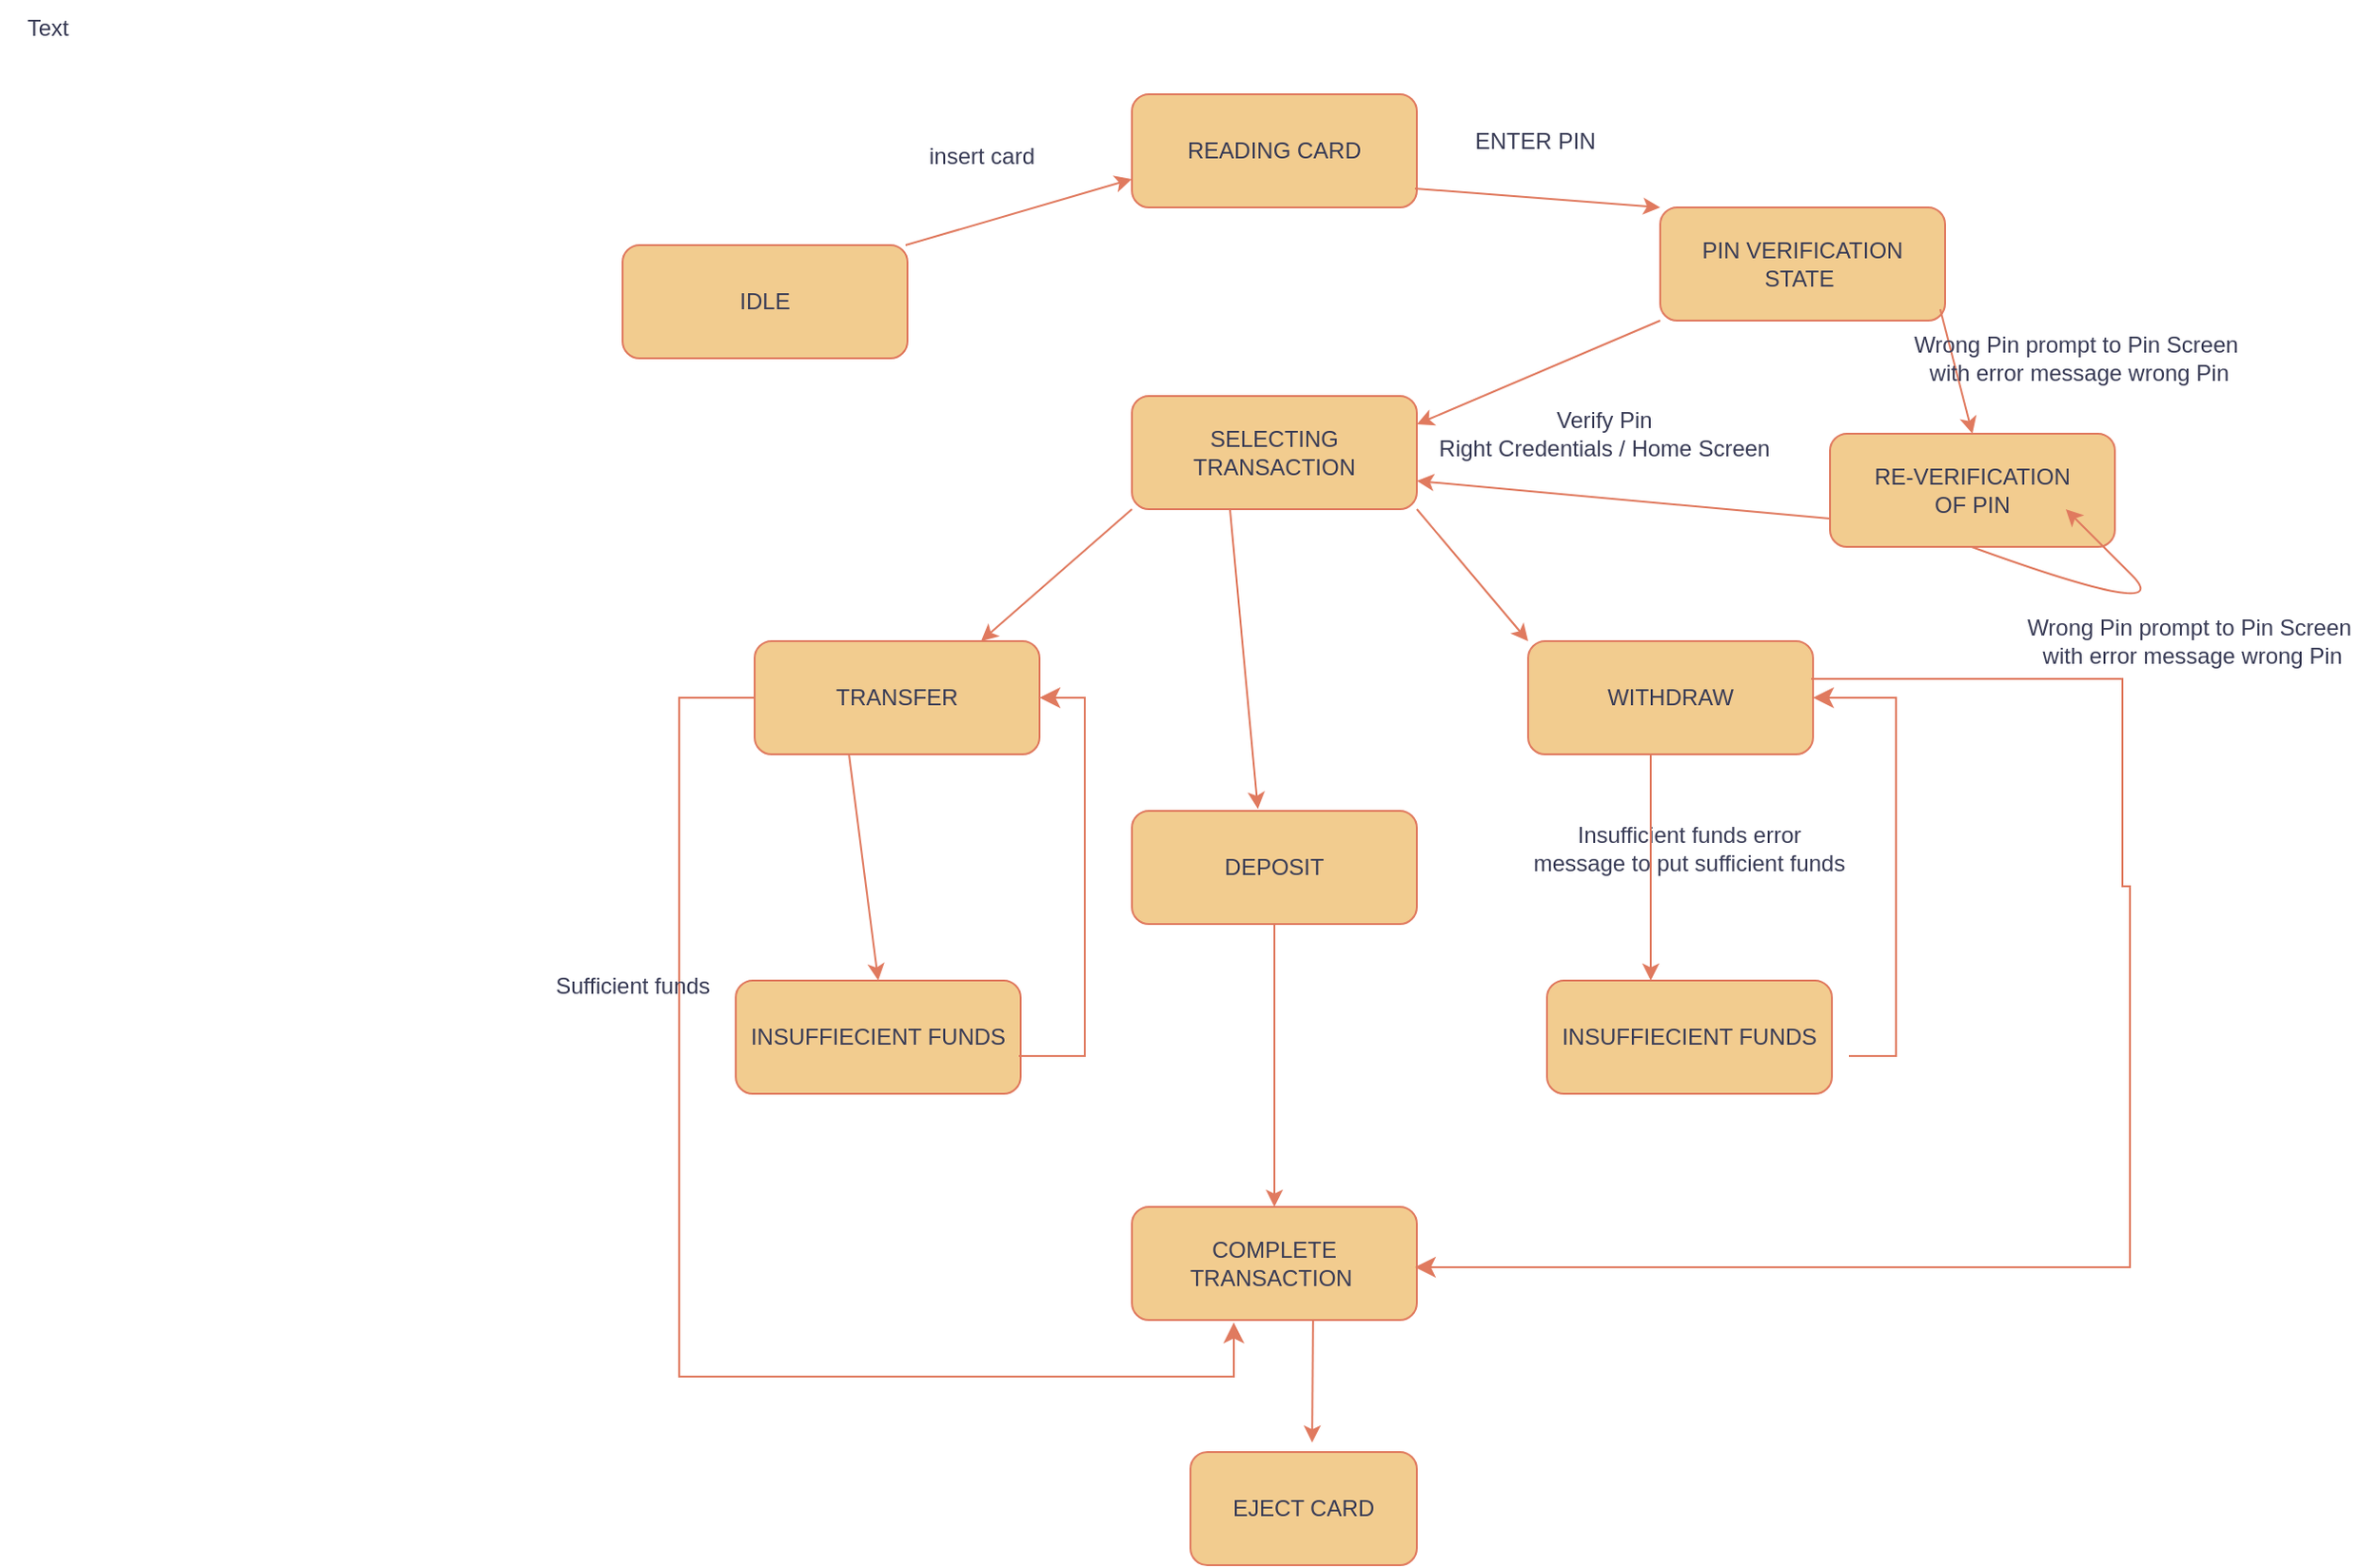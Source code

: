 <mxfile version="22.0.8" type="github">
  <diagram name="Page-1" id="ZRt7XOUPXMr7D1SCCJ1l">
    <mxGraphModel dx="3319" dy="592" grid="1" gridSize="10" guides="1" tooltips="1" connect="1" arrows="1" fold="1" page="1" pageScale="1" pageWidth="2400" pageHeight="2400" math="0" shadow="0">
      <root>
        <mxCell id="0" />
        <mxCell id="1" parent="0" />
        <mxCell id="W1SMByUnJdoFZy77ZxDQ-3" value="IDLE" style="rounded=1;whiteSpace=wrap;html=1;labelBackgroundColor=none;fillColor=#F2CC8F;strokeColor=#E07A5F;fontColor=#393C56;" parent="1" vertex="1">
          <mxGeometry x="80" y="240" width="151" height="60" as="geometry" />
        </mxCell>
        <mxCell id="W1SMByUnJdoFZy77ZxDQ-4" value="PIN VERIFICATION STATE&amp;nbsp;" style="rounded=1;whiteSpace=wrap;html=1;labelBackgroundColor=none;fillColor=#F2CC8F;strokeColor=#E07A5F;fontColor=#393C56;" parent="1" vertex="1">
          <mxGeometry x="630" y="220" width="151" height="60" as="geometry" />
        </mxCell>
        <mxCell id="W1SMByUnJdoFZy77ZxDQ-5" value="READING CARD" style="rounded=1;whiteSpace=wrap;html=1;labelBackgroundColor=none;fillColor=#F2CC8F;strokeColor=#E07A5F;fontColor=#393C56;" parent="1" vertex="1">
          <mxGeometry x="350" y="160" width="151" height="60" as="geometry" />
        </mxCell>
        <mxCell id="W1SMByUnJdoFZy77ZxDQ-6" value="SELECTING TRANSACTION" style="rounded=1;whiteSpace=wrap;html=1;labelBackgroundColor=none;fillColor=#F2CC8F;strokeColor=#E07A5F;fontColor=#393C56;" parent="1" vertex="1">
          <mxGeometry x="350" y="320" width="151" height="60" as="geometry" />
        </mxCell>
        <mxCell id="W1SMByUnJdoFZy77ZxDQ-7" value="DEPOSIT" style="rounded=1;whiteSpace=wrap;html=1;labelBackgroundColor=none;fillColor=#F2CC8F;strokeColor=#E07A5F;fontColor=#393C56;" parent="1" vertex="1">
          <mxGeometry x="350" y="540" width="151" height="60" as="geometry" />
        </mxCell>
        <mxCell id="W1SMByUnJdoFZy77ZxDQ-8" value="COMPLETE TRANSACTION&amp;nbsp;" style="rounded=1;whiteSpace=wrap;html=1;labelBackgroundColor=none;fillColor=#F2CC8F;strokeColor=#E07A5F;fontColor=#393C56;" parent="1" vertex="1">
          <mxGeometry x="350" y="750" width="151" height="60" as="geometry" />
        </mxCell>
        <mxCell id="W1SMByUnJdoFZy77ZxDQ-9" value="WITHDRAW" style="rounded=1;whiteSpace=wrap;html=1;labelBackgroundColor=none;fillColor=#F2CC8F;strokeColor=#E07A5F;fontColor=#393C56;" parent="1" vertex="1">
          <mxGeometry x="560" y="450" width="151" height="60" as="geometry" />
        </mxCell>
        <mxCell id="W1SMByUnJdoFZy77ZxDQ-10" value="TRANSFER" style="rounded=1;whiteSpace=wrap;html=1;labelBackgroundColor=none;fillColor=#F2CC8F;strokeColor=#E07A5F;fontColor=#393C56;" parent="1" vertex="1">
          <mxGeometry x="150" y="450" width="151" height="60" as="geometry" />
        </mxCell>
        <mxCell id="W1SMByUnJdoFZy77ZxDQ-13" value="" style="endArrow=classic;html=1;rounded=0;entryX=0;entryY=0.75;entryDx=0;entryDy=0;labelBackgroundColor=none;strokeColor=#E07A5F;fontColor=default;" parent="1" target="W1SMByUnJdoFZy77ZxDQ-5" edge="1">
          <mxGeometry width="50" height="50" relative="1" as="geometry">
            <mxPoint x="230" y="240" as="sourcePoint" />
            <mxPoint x="250" y="200" as="targetPoint" />
          </mxGeometry>
        </mxCell>
        <mxCell id="W1SMByUnJdoFZy77ZxDQ-14" value="" style="endArrow=classic;html=1;rounded=0;entryX=0;entryY=0;entryDx=0;entryDy=0;labelBackgroundColor=none;strokeColor=#E07A5F;fontColor=default;" parent="1" target="W1SMByUnJdoFZy77ZxDQ-4" edge="1">
          <mxGeometry width="50" height="50" relative="1" as="geometry">
            <mxPoint x="500" y="210" as="sourcePoint" />
            <mxPoint x="520" y="150" as="targetPoint" />
          </mxGeometry>
        </mxCell>
        <mxCell id="W1SMByUnJdoFZy77ZxDQ-16" value="" style="endArrow=classic;html=1;rounded=0;exitX=0;exitY=1;exitDx=0;exitDy=0;entryX=1;entryY=0.25;entryDx=0;entryDy=0;labelBackgroundColor=none;strokeColor=#E07A5F;fontColor=default;" parent="1" target="W1SMByUnJdoFZy77ZxDQ-6" edge="1">
          <mxGeometry width="50" height="50" relative="1" as="geometry">
            <mxPoint x="630" y="280" as="sourcePoint" />
            <mxPoint x="530" y="355" as="targetPoint" />
          </mxGeometry>
        </mxCell>
        <mxCell id="W1SMByUnJdoFZy77ZxDQ-17" value="" style="endArrow=classic;html=1;rounded=0;labelBackgroundColor=none;strokeColor=#E07A5F;fontColor=default;" parent="1" edge="1">
          <mxGeometry width="50" height="50" relative="1" as="geometry">
            <mxPoint x="350" y="380" as="sourcePoint" />
            <mxPoint x="270" y="450" as="targetPoint" />
          </mxGeometry>
        </mxCell>
        <mxCell id="W1SMByUnJdoFZy77ZxDQ-18" value="" style="endArrow=classic;html=1;rounded=0;exitX=0.433;exitY=1.05;exitDx=0;exitDy=0;exitPerimeter=0;entryX=0.442;entryY=-0.017;entryDx=0;entryDy=0;entryPerimeter=0;labelBackgroundColor=none;strokeColor=#E07A5F;fontColor=default;" parent="1" target="W1SMByUnJdoFZy77ZxDQ-7" edge="1">
          <mxGeometry width="50" height="50" relative="1" as="geometry">
            <mxPoint x="401.96" y="380" as="sourcePoint" />
            <mxPoint x="392" y="535.02" as="targetPoint" />
          </mxGeometry>
        </mxCell>
        <mxCell id="W1SMByUnJdoFZy77ZxDQ-19" value="" style="endArrow=classic;html=1;rounded=0;exitX=1;exitY=1;exitDx=0;exitDy=0;labelBackgroundColor=none;strokeColor=#E07A5F;fontColor=default;" parent="1" source="W1SMByUnJdoFZy77ZxDQ-6" edge="1">
          <mxGeometry width="50" height="50" relative="1" as="geometry">
            <mxPoint x="460" y="500" as="sourcePoint" />
            <mxPoint x="560" y="450" as="targetPoint" />
          </mxGeometry>
        </mxCell>
        <mxCell id="W1SMByUnJdoFZy77ZxDQ-21" value="" style="endArrow=classic;html=1;rounded=0;exitX=0.5;exitY=1;exitDx=0;exitDy=0;entryX=0.5;entryY=0;entryDx=0;entryDy=0;labelBackgroundColor=none;strokeColor=#E07A5F;fontColor=default;" parent="1" source="W1SMByUnJdoFZy77ZxDQ-7" target="W1SMByUnJdoFZy77ZxDQ-8" edge="1">
          <mxGeometry width="50" height="50" relative="1" as="geometry">
            <mxPoint x="460" y="570" as="sourcePoint" />
            <mxPoint x="510" y="520" as="targetPoint" />
          </mxGeometry>
        </mxCell>
        <mxCell id="W1SMByUnJdoFZy77ZxDQ-23" value="ENTER PIN&amp;nbsp;" style="text;html=1;strokeColor=none;fillColor=none;align=center;verticalAlign=middle;whiteSpace=wrap;rounded=0;labelBackgroundColor=none;fontColor=#393C56;" parent="1" vertex="1">
          <mxGeometry x="520" y="160" width="91" height="50" as="geometry" />
        </mxCell>
        <mxCell id="W1SMByUnJdoFZy77ZxDQ-24" value="Verify Pin&lt;br&gt;Right Credentials / Home Screen" style="text;html=1;align=center;verticalAlign=middle;resizable=0;points=[];autosize=1;strokeColor=none;fillColor=none;labelBackgroundColor=none;fontColor=#393C56;" parent="1" vertex="1">
          <mxGeometry x="500" y="320" width="200" height="40" as="geometry" />
        </mxCell>
        <mxCell id="W1SMByUnJdoFZy77ZxDQ-25" value="RE-VERIFICATION &lt;br&gt;OF PIN" style="rounded=1;whiteSpace=wrap;html=1;labelBackgroundColor=none;fillColor=#F2CC8F;strokeColor=#E07A5F;fontColor=#393C56;" parent="1" vertex="1">
          <mxGeometry x="720" y="340" width="151" height="60" as="geometry" />
        </mxCell>
        <mxCell id="W1SMByUnJdoFZy77ZxDQ-26" value="" style="endArrow=classic;html=1;rounded=0;exitX=0.983;exitY=0.9;exitDx=0;exitDy=0;exitPerimeter=0;entryX=0.5;entryY=0;entryDx=0;entryDy=0;labelBackgroundColor=none;strokeColor=#E07A5F;fontColor=default;" parent="1" source="W1SMByUnJdoFZy77ZxDQ-4" target="W1SMByUnJdoFZy77ZxDQ-25" edge="1">
          <mxGeometry width="50" height="50" relative="1" as="geometry">
            <mxPoint x="460" y="470" as="sourcePoint" />
            <mxPoint x="510" y="420" as="targetPoint" />
          </mxGeometry>
        </mxCell>
        <mxCell id="W1SMByUnJdoFZy77ZxDQ-27" value="Wrong Pin prompt to Pin Screen&lt;br&gt;&amp;nbsp;with error message wrong Pin" style="text;html=1;align=center;verticalAlign=middle;resizable=0;points=[];autosize=1;strokeColor=none;fillColor=none;labelBackgroundColor=none;fontColor=#393C56;" parent="1" vertex="1">
          <mxGeometry x="750" y="280" width="200" height="40" as="geometry" />
        </mxCell>
        <mxCell id="W1SMByUnJdoFZy77ZxDQ-28" value="" style="endArrow=classic;html=1;rounded=0;exitX=0;exitY=0.75;exitDx=0;exitDy=0;entryX=1;entryY=0.75;entryDx=0;entryDy=0;labelBackgroundColor=none;strokeColor=#E07A5F;fontColor=default;" parent="1" source="W1SMByUnJdoFZy77ZxDQ-25" target="W1SMByUnJdoFZy77ZxDQ-6" edge="1">
          <mxGeometry width="50" height="50" relative="1" as="geometry">
            <mxPoint x="716" y="372.99" as="sourcePoint" />
            <mxPoint x="504" y="358" as="targetPoint" />
          </mxGeometry>
        </mxCell>
        <mxCell id="W1SMByUnJdoFZy77ZxDQ-32" value="" style="endArrow=classic;html=1;curved=1;strokeColor=none;labelBackgroundColor=none;fontColor=default;" parent="1" edge="1">
          <mxGeometry width="50" height="50" relative="1" as="geometry">
            <mxPoint x="770" y="500" as="sourcePoint" />
            <mxPoint x="820" y="450" as="targetPoint" />
            <Array as="points">
              <mxPoint x="820" y="500" />
              <mxPoint x="770" y="450" />
            </Array>
          </mxGeometry>
        </mxCell>
        <mxCell id="W1SMByUnJdoFZy77ZxDQ-33" value="" style="endArrow=classic;html=1;curved=1;labelBackgroundColor=none;strokeColor=#E07A5F;fontColor=default;" parent="1" edge="1">
          <mxGeometry width="50" height="50" relative="1" as="geometry">
            <mxPoint x="795" y="400" as="sourcePoint" />
            <mxPoint x="845" y="380" as="targetPoint" />
            <Array as="points">
              <mxPoint x="905" y="440" />
              <mxPoint x="855" y="390" />
            </Array>
          </mxGeometry>
        </mxCell>
        <mxCell id="W1SMByUnJdoFZy77ZxDQ-34" value="Wrong Pin prompt to Pin Screen&lt;br&gt;&amp;nbsp;with error message wrong Pin" style="text;html=1;align=center;verticalAlign=middle;resizable=0;points=[];autosize=1;strokeColor=none;fillColor=none;labelBackgroundColor=none;fontColor=#393C56;" parent="1" vertex="1">
          <mxGeometry x="810" y="430" width="200" height="40" as="geometry" />
        </mxCell>
        <mxCell id="W1SMByUnJdoFZy77ZxDQ-35" value="INSUFFIECIENT FUNDS" style="rounded=1;whiteSpace=wrap;html=1;labelBackgroundColor=none;fillColor=#F2CC8F;strokeColor=#E07A5F;fontColor=#393C56;" parent="1" vertex="1">
          <mxGeometry x="140" y="630" width="151" height="60" as="geometry" />
        </mxCell>
        <mxCell id="W1SMByUnJdoFZy77ZxDQ-36" value="INSUFFIECIENT FUNDS" style="rounded=1;whiteSpace=wrap;html=1;labelBackgroundColor=none;fillColor=#F2CC8F;strokeColor=#E07A5F;fontColor=#393C56;" parent="1" vertex="1">
          <mxGeometry x="570" y="630" width="151" height="60" as="geometry" />
        </mxCell>
        <mxCell id="W1SMByUnJdoFZy77ZxDQ-40" value="" style="edgeStyle=segmentEdgeStyle;endArrow=classic;html=1;curved=0;rounded=0;endSize=8;startSize=8;exitX=0;exitY=0.5;exitDx=0;exitDy=0;entryX=0.364;entryY=1.022;entryDx=0;entryDy=0;entryPerimeter=0;labelBackgroundColor=none;strokeColor=#E07A5F;fontColor=default;" parent="1" source="W1SMByUnJdoFZy77ZxDQ-10" target="W1SMByUnJdoFZy77ZxDQ-8" edge="1">
          <mxGeometry width="50" height="50" relative="1" as="geometry">
            <mxPoint x="100" y="480" as="sourcePoint" />
            <mxPoint x="404" y="830" as="targetPoint" />
            <Array as="points">
              <mxPoint x="110" y="480" />
              <mxPoint x="110" y="840" />
              <mxPoint x="404" y="840" />
              <mxPoint x="404" y="811" />
            </Array>
          </mxGeometry>
        </mxCell>
        <mxCell id="W1SMByUnJdoFZy77ZxDQ-42" value="" style="endArrow=classic;html=1;rounded=0;entryX=0.5;entryY=0;entryDx=0;entryDy=0;labelBackgroundColor=none;strokeColor=#E07A5F;fontColor=default;" parent="1" target="W1SMByUnJdoFZy77ZxDQ-35" edge="1">
          <mxGeometry width="50" height="50" relative="1" as="geometry">
            <mxPoint x="200" y="510" as="sourcePoint" />
            <mxPoint x="520" y="550" as="targetPoint" />
          </mxGeometry>
        </mxCell>
        <mxCell id="W1SMByUnJdoFZy77ZxDQ-43" value="Insufficient funds error &lt;br&gt;message to put sufficient funds" style="text;html=1;align=center;verticalAlign=middle;resizable=0;points=[];autosize=1;strokeColor=none;fillColor=none;labelBackgroundColor=none;fontColor=#393C56;" parent="1" vertex="1">
          <mxGeometry x="550" y="540" width="190" height="40" as="geometry" />
        </mxCell>
        <mxCell id="W1SMByUnJdoFZy77ZxDQ-44" value="" style="edgeStyle=elbowEdgeStyle;elbow=horizontal;endArrow=classic;html=1;curved=0;rounded=0;endSize=8;startSize=8;entryX=1;entryY=0.5;entryDx=0;entryDy=0;labelBackgroundColor=none;strokeColor=#E07A5F;fontColor=default;" parent="1" target="W1SMByUnJdoFZy77ZxDQ-10" edge="1">
          <mxGeometry width="50" height="50" relative="1" as="geometry">
            <mxPoint x="290" y="670" as="sourcePoint" />
            <mxPoint x="275" y="410" as="targetPoint" />
            <Array as="points">
              <mxPoint x="325" y="440" />
            </Array>
          </mxGeometry>
        </mxCell>
        <mxCell id="W1SMByUnJdoFZy77ZxDQ-45" value="Sufficient funds" style="text;html=1;align=center;verticalAlign=middle;resizable=0;points=[];autosize=1;strokeColor=none;fillColor=none;labelBackgroundColor=none;fontColor=#393C56;" parent="1" vertex="1">
          <mxGeometry x="30" y="618" width="110" height="30" as="geometry" />
        </mxCell>
        <mxCell id="W1SMByUnJdoFZy77ZxDQ-47" value="" style="endArrow=classic;html=1;rounded=0;entryX=0.5;entryY=0;entryDx=0;entryDy=0;labelBackgroundColor=none;strokeColor=#E07A5F;fontColor=default;" parent="1" edge="1">
          <mxGeometry width="50" height="50" relative="1" as="geometry">
            <mxPoint x="625" y="510" as="sourcePoint" />
            <mxPoint x="625" y="630" as="targetPoint" />
          </mxGeometry>
        </mxCell>
        <mxCell id="W1SMByUnJdoFZy77ZxDQ-48" value="" style="edgeStyle=elbowEdgeStyle;elbow=horizontal;endArrow=classic;html=1;curved=0;rounded=0;endSize=8;startSize=8;entryX=1;entryY=0.5;entryDx=0;entryDy=0;labelBackgroundColor=none;strokeColor=#E07A5F;fontColor=default;" parent="1" target="W1SMByUnJdoFZy77ZxDQ-9" edge="1">
          <mxGeometry width="50" height="50" relative="1" as="geometry">
            <mxPoint x="730" y="670" as="sourcePoint" />
            <mxPoint x="700" y="480" as="targetPoint" />
            <Array as="points">
              <mxPoint x="755" y="440" />
            </Array>
          </mxGeometry>
        </mxCell>
        <mxCell id="W1SMByUnJdoFZy77ZxDQ-50" value="" style="edgeStyle=segmentEdgeStyle;endArrow=classic;html=1;curved=0;rounded=0;endSize=8;startSize=8;labelBackgroundColor=none;strokeColor=#E07A5F;fontColor=default;" parent="1" edge="1">
          <mxGeometry width="50" height="50" relative="1" as="geometry">
            <mxPoint x="710" y="470" as="sourcePoint" />
            <mxPoint x="500" y="782" as="targetPoint" />
            <Array as="points">
              <mxPoint x="875" y="470" />
              <mxPoint x="875" y="580" />
              <mxPoint x="879" y="580" />
              <mxPoint x="879" y="782" />
            </Array>
          </mxGeometry>
        </mxCell>
        <mxCell id="W1SMByUnJdoFZy77ZxDQ-51" value="" style="endArrow=classic;html=1;rounded=0;entryX=0.5;entryY=0;entryDx=0;entryDy=0;labelBackgroundColor=none;strokeColor=#E07A5F;fontColor=default;" parent="1" edge="1">
          <mxGeometry width="50" height="50" relative="1" as="geometry">
            <mxPoint x="446" y="810" as="sourcePoint" />
            <mxPoint x="445.5" y="875" as="targetPoint" />
          </mxGeometry>
        </mxCell>
        <mxCell id="r969WHKHFXxG87WMxApV-2" value="Text" style="text;html=1;align=center;verticalAlign=middle;resizable=0;points=[];autosize=1;strokeColor=none;fillColor=none;labelBackgroundColor=none;fontColor=#393C56;" parent="1" vertex="1">
          <mxGeometry x="-250" y="110" width="50" height="30" as="geometry" />
        </mxCell>
        <mxCell id="UpcmM_8n9G8LxSOg4O57-2" value="insert card" style="text;html=1;align=center;verticalAlign=middle;resizable=0;points=[];autosize=1;strokeColor=none;fillColor=none;fontColor=#393C56;" vertex="1" parent="1">
          <mxGeometry x="230" y="178" width="80" height="30" as="geometry" />
        </mxCell>
        <mxCell id="UpcmM_8n9G8LxSOg4O57-6" value="EJECT CARD" style="rounded=1;whiteSpace=wrap;html=1;strokeColor=#E07A5F;fontColor=#393C56;fillColor=#F2CC8F;" vertex="1" parent="1">
          <mxGeometry x="381" y="880" width="120" height="60" as="geometry" />
        </mxCell>
      </root>
    </mxGraphModel>
  </diagram>
</mxfile>
